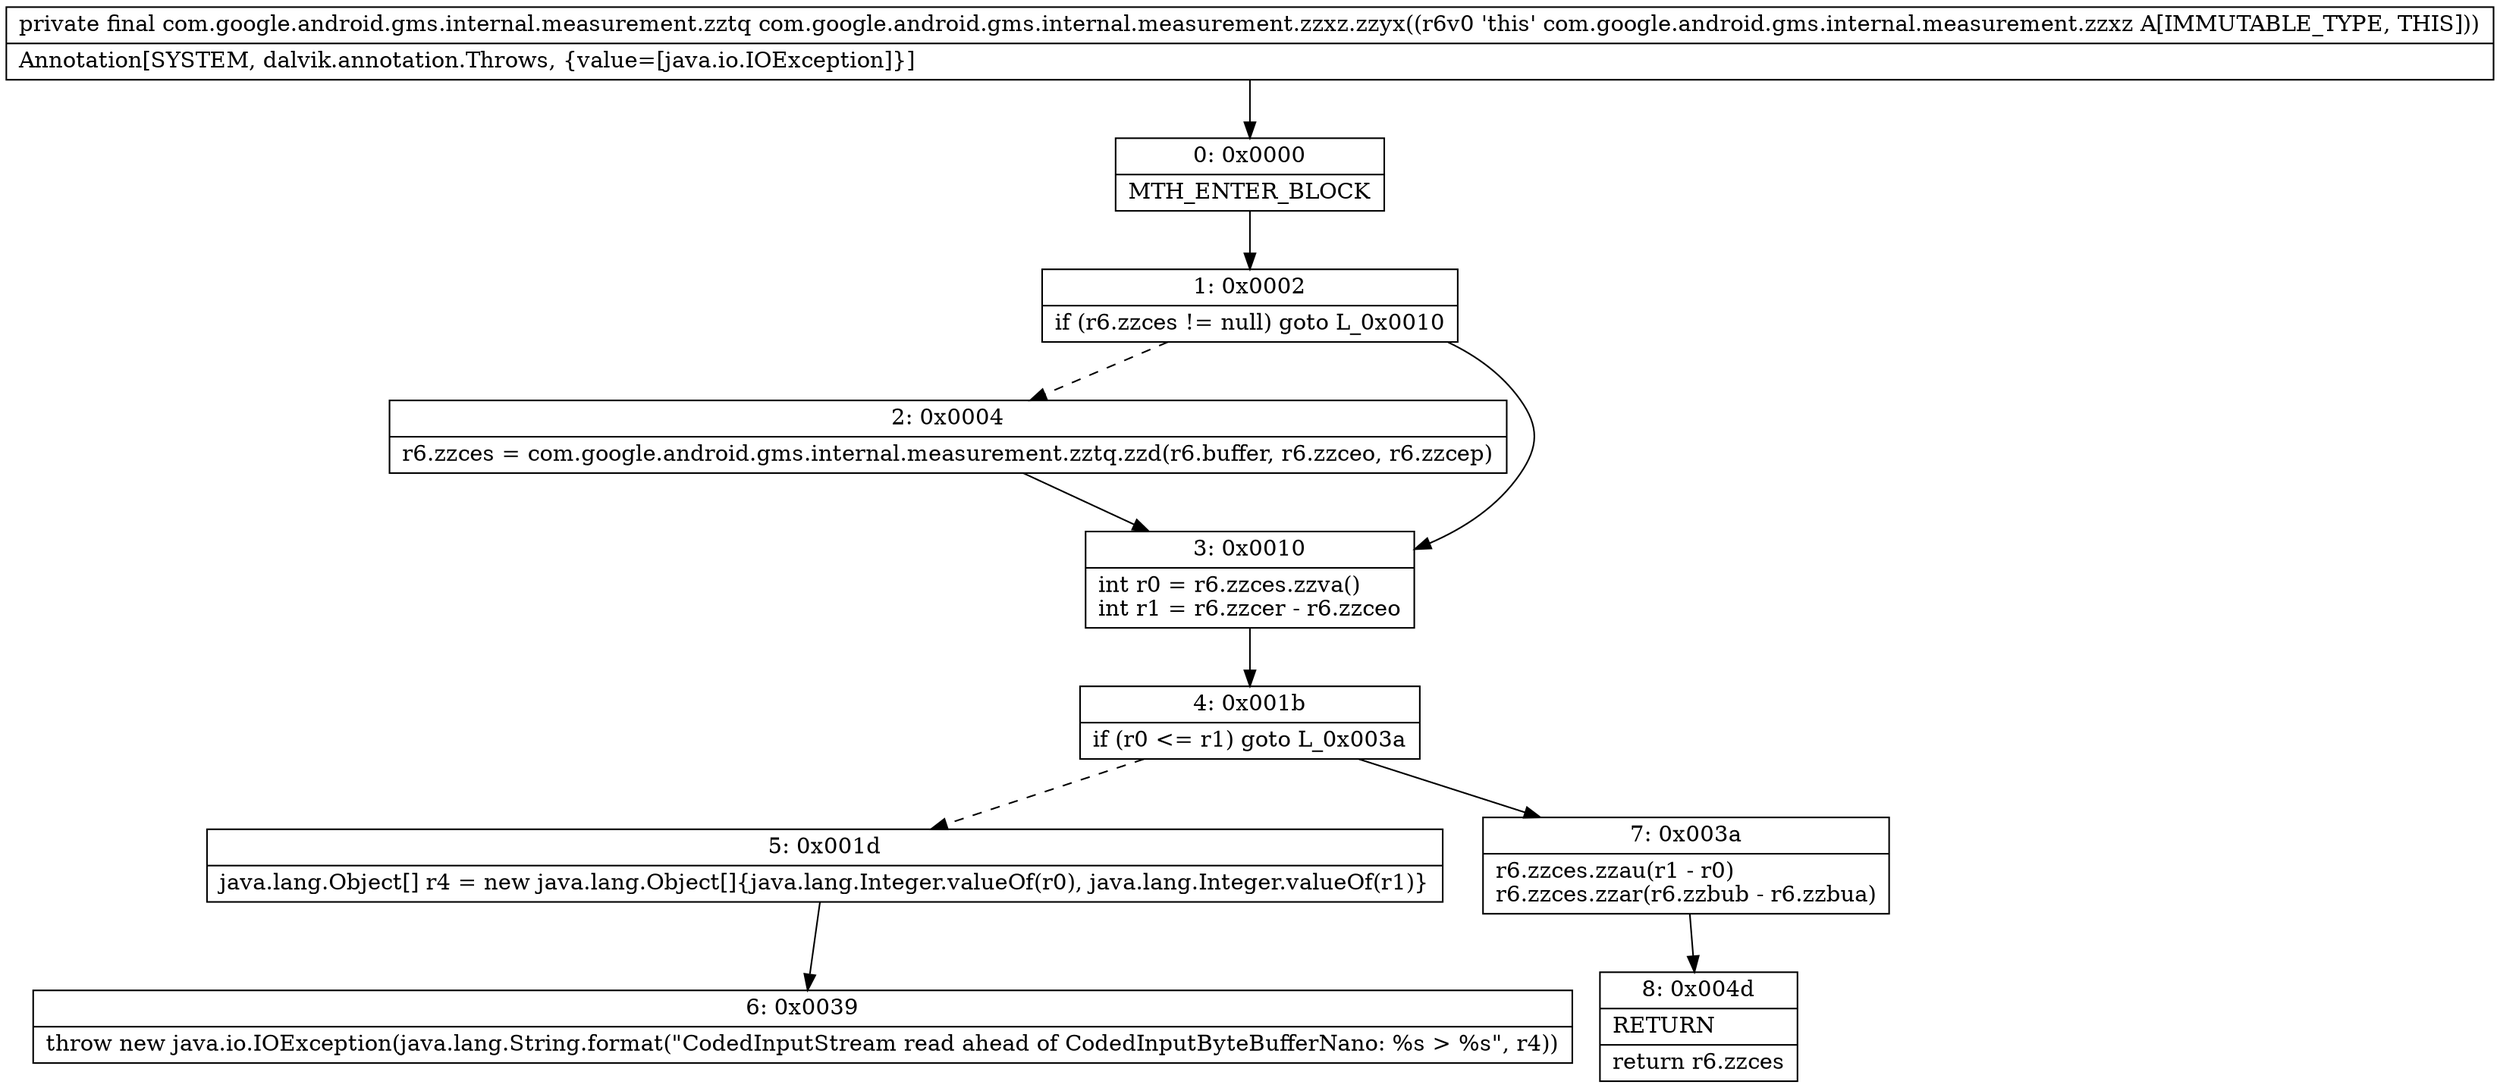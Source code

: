 digraph "CFG forcom.google.android.gms.internal.measurement.zzxz.zzyx()Lcom\/google\/android\/gms\/internal\/measurement\/zztq;" {
Node_0 [shape=record,label="{0\:\ 0x0000|MTH_ENTER_BLOCK\l}"];
Node_1 [shape=record,label="{1\:\ 0x0002|if (r6.zzces != null) goto L_0x0010\l}"];
Node_2 [shape=record,label="{2\:\ 0x0004|r6.zzces = com.google.android.gms.internal.measurement.zztq.zzd(r6.buffer, r6.zzceo, r6.zzcep)\l}"];
Node_3 [shape=record,label="{3\:\ 0x0010|int r0 = r6.zzces.zzva()\lint r1 = r6.zzcer \- r6.zzceo\l}"];
Node_4 [shape=record,label="{4\:\ 0x001b|if (r0 \<= r1) goto L_0x003a\l}"];
Node_5 [shape=record,label="{5\:\ 0x001d|java.lang.Object[] r4 = new java.lang.Object[]\{java.lang.Integer.valueOf(r0), java.lang.Integer.valueOf(r1)\}\l}"];
Node_6 [shape=record,label="{6\:\ 0x0039|throw new java.io.IOException(java.lang.String.format(\"CodedInputStream read ahead of CodedInputByteBufferNano: %s \> %s\", r4))\l}"];
Node_7 [shape=record,label="{7\:\ 0x003a|r6.zzces.zzau(r1 \- r0)\lr6.zzces.zzar(r6.zzbub \- r6.zzbua)\l}"];
Node_8 [shape=record,label="{8\:\ 0x004d|RETURN\l|return r6.zzces\l}"];
MethodNode[shape=record,label="{private final com.google.android.gms.internal.measurement.zztq com.google.android.gms.internal.measurement.zzxz.zzyx((r6v0 'this' com.google.android.gms.internal.measurement.zzxz A[IMMUTABLE_TYPE, THIS]))  | Annotation[SYSTEM, dalvik.annotation.Throws, \{value=[java.io.IOException]\}]\l}"];
MethodNode -> Node_0;
Node_0 -> Node_1;
Node_1 -> Node_2[style=dashed];
Node_1 -> Node_3;
Node_2 -> Node_3;
Node_3 -> Node_4;
Node_4 -> Node_5[style=dashed];
Node_4 -> Node_7;
Node_5 -> Node_6;
Node_7 -> Node_8;
}

